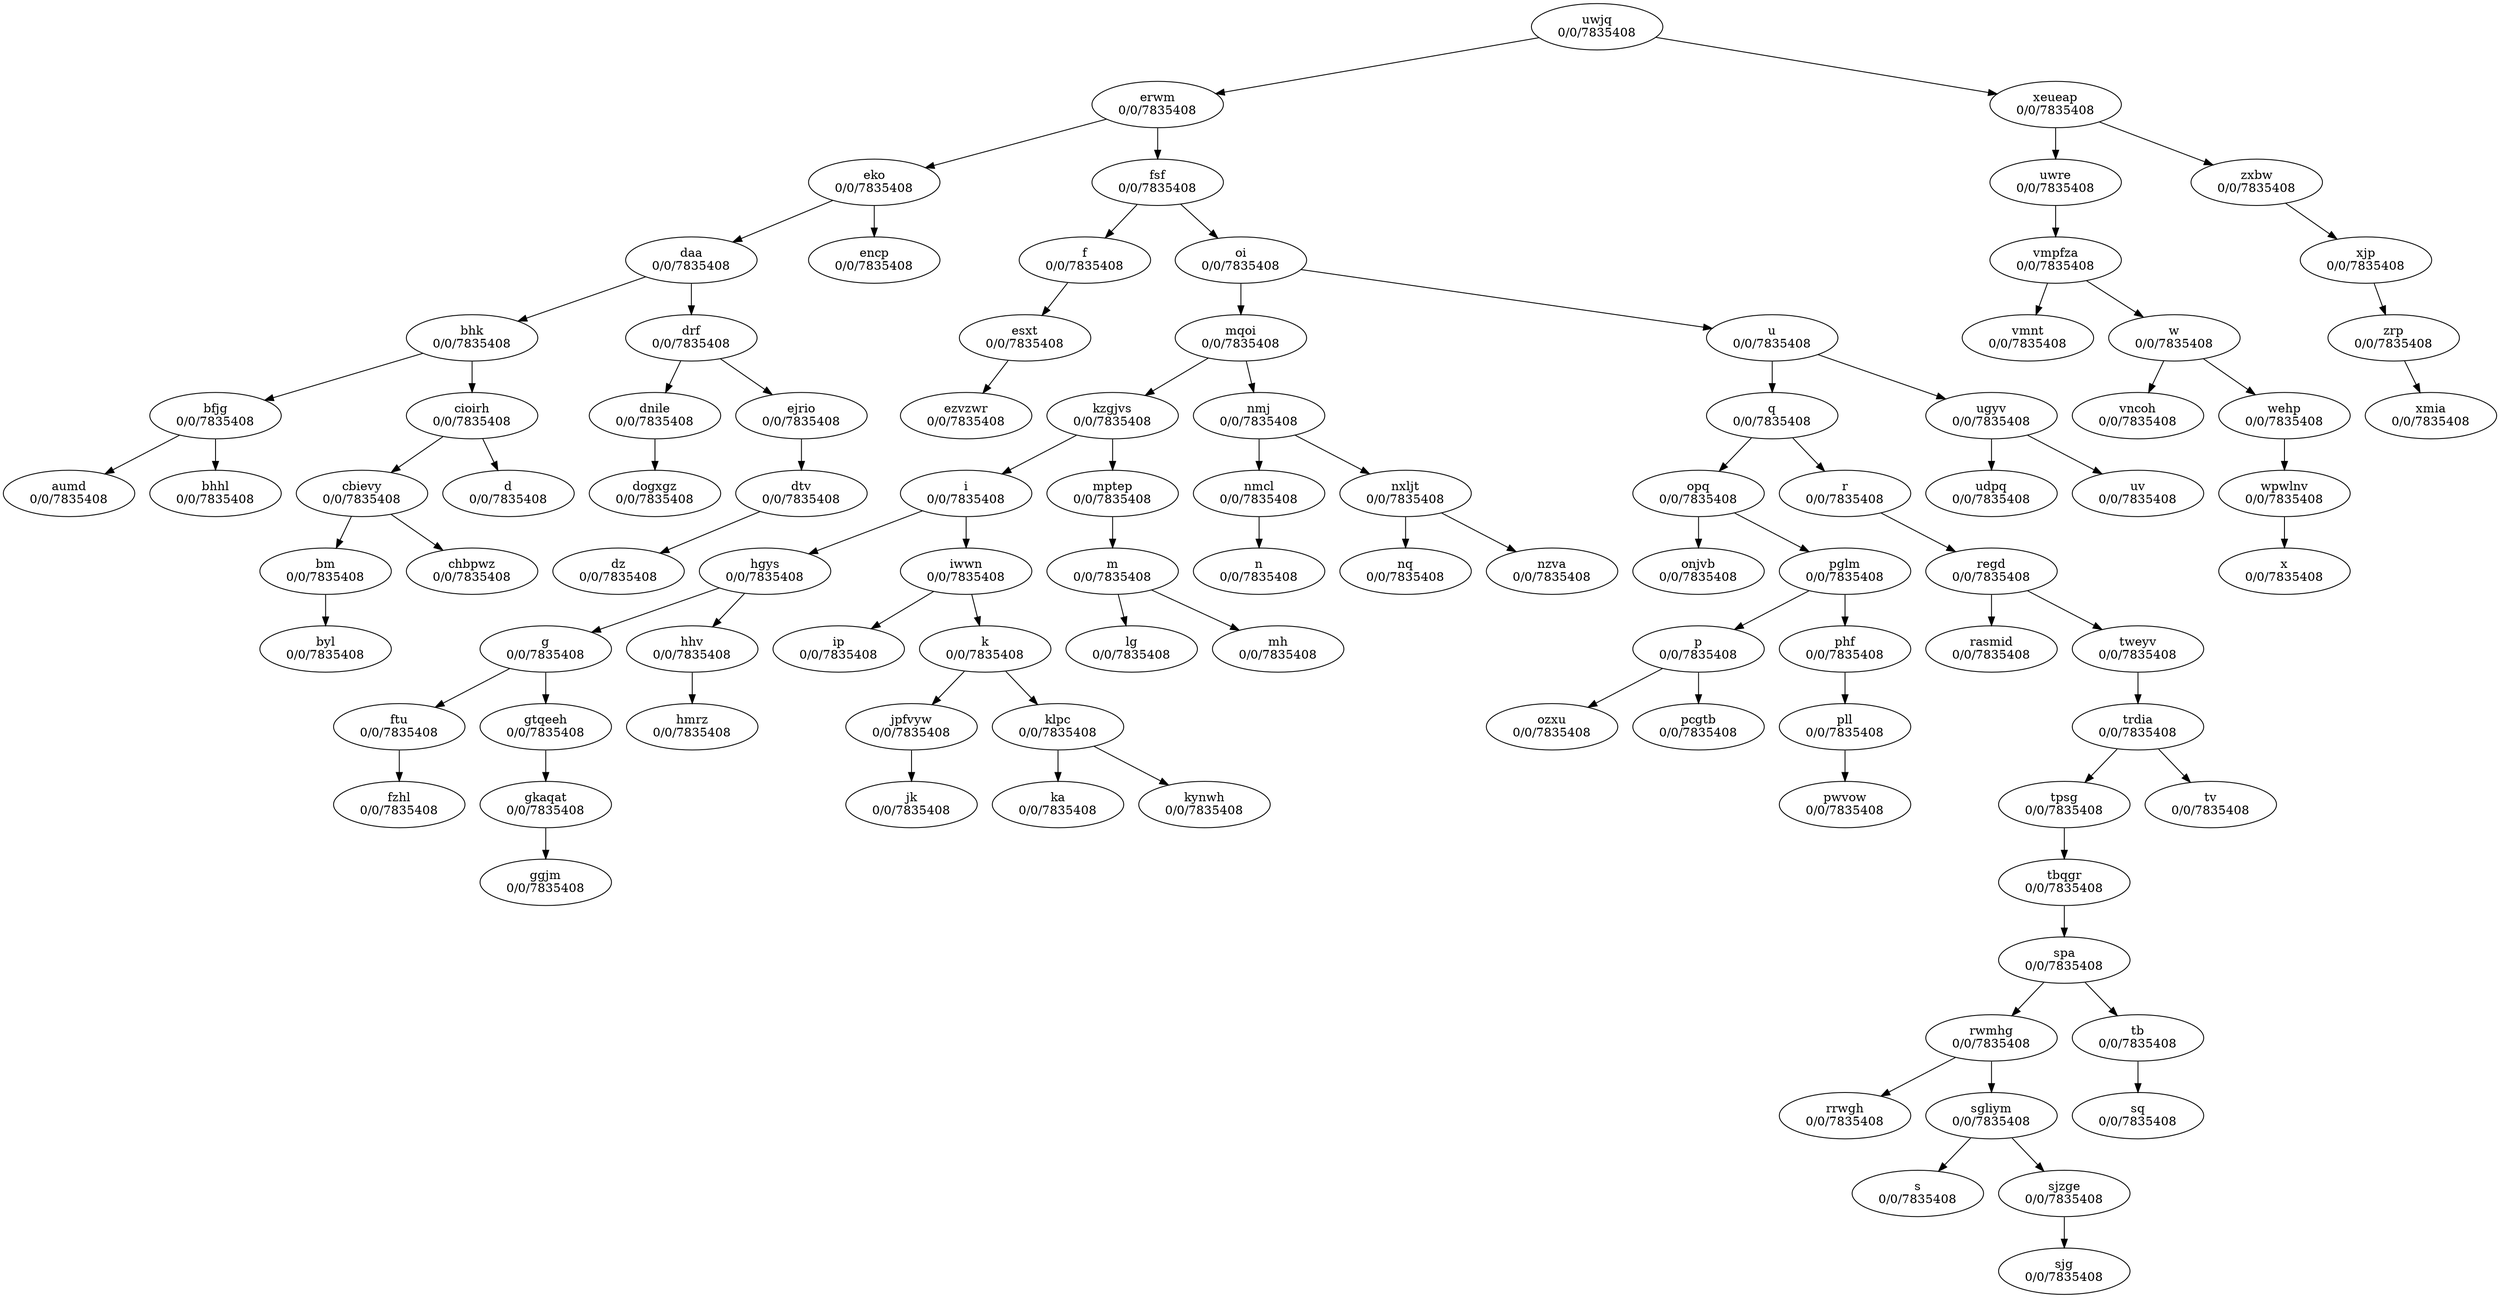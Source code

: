 digraph analyze_tree {
"uwjq
0/0/7835408" -> "erwm
0/0/7835408";
"uwjq
0/0/7835408" -> "xeueap
0/0/7835408";
"erwm
0/0/7835408" -> "eko
0/0/7835408";
"erwm
0/0/7835408" -> "fsf
0/0/7835408";
"eko
0/0/7835408" -> "daa
0/0/7835408";
"eko
0/0/7835408" -> "encp
0/0/7835408";
"daa
0/0/7835408" -> "bhk
0/0/7835408";
"daa
0/0/7835408" -> "drf
0/0/7835408";
"bhk
0/0/7835408" -> "bfjg
0/0/7835408";
"bhk
0/0/7835408" -> "cioirh
0/0/7835408";
"bfjg
0/0/7835408" -> "aumd
0/0/7835408";
"bfjg
0/0/7835408" -> "bhhl
0/0/7835408";
"cioirh
0/0/7835408" -> "cbievy
0/0/7835408";
"cioirh
0/0/7835408" -> "d
0/0/7835408";
"cbievy
0/0/7835408" -> "bm
0/0/7835408";
"cbievy
0/0/7835408" -> "chbpwz
0/0/7835408";
"bm
0/0/7835408" -> "byl
0/0/7835408";
"drf
0/0/7835408" -> "dnile
0/0/7835408";
"drf
0/0/7835408" -> "ejrio
0/0/7835408";
"dnile
0/0/7835408" -> "dogxgz
0/0/7835408";
"ejrio
0/0/7835408" -> "dtv
0/0/7835408";
"dtv
0/0/7835408" -> "dz
0/0/7835408";
"fsf
0/0/7835408" -> "f
0/0/7835408";
"fsf
0/0/7835408" -> "oi
0/0/7835408";
"f
0/0/7835408" -> "esxt
0/0/7835408";
"esxt
0/0/7835408" -> "ezvzwr
0/0/7835408";
"oi
0/0/7835408" -> "mqoi
0/0/7835408";
"oi
0/0/7835408" -> "u
0/0/7835408";
"mqoi
0/0/7835408" -> "kzgjvs
0/0/7835408";
"mqoi
0/0/7835408" -> "nmj
0/0/7835408";
"kzgjvs
0/0/7835408" -> "i
0/0/7835408";
"kzgjvs
0/0/7835408" -> "mptep
0/0/7835408";
"i
0/0/7835408" -> "hgys
0/0/7835408";
"i
0/0/7835408" -> "iwwn
0/0/7835408";
"hgys
0/0/7835408" -> "g
0/0/7835408";
"hgys
0/0/7835408" -> "hhv
0/0/7835408";
"g
0/0/7835408" -> "ftu
0/0/7835408";
"g
0/0/7835408" -> "gtqeeh
0/0/7835408";
"ftu
0/0/7835408" -> "fzhl
0/0/7835408";
"gtqeeh
0/0/7835408" -> "gkaqat
0/0/7835408";
"gkaqat
0/0/7835408" -> "ggjm
0/0/7835408";
"hhv
0/0/7835408" -> "hmrz
0/0/7835408";
"iwwn
0/0/7835408" -> "ip
0/0/7835408";
"iwwn
0/0/7835408" -> "k
0/0/7835408";
"k
0/0/7835408" -> "jpfvyw
0/0/7835408";
"k
0/0/7835408" -> "klpc
0/0/7835408";
"jpfvyw
0/0/7835408" -> "jk
0/0/7835408";
"klpc
0/0/7835408" -> "ka
0/0/7835408";
"klpc
0/0/7835408" -> "kynwh
0/0/7835408";
"mptep
0/0/7835408" -> "m
0/0/7835408";
"m
0/0/7835408" -> "lg
0/0/7835408";
"m
0/0/7835408" -> "mh
0/0/7835408";
"nmj
0/0/7835408" -> "nmcl
0/0/7835408";
"nmj
0/0/7835408" -> "nxljt
0/0/7835408";
"nmcl
0/0/7835408" -> "n
0/0/7835408";
"nxljt
0/0/7835408" -> "nq
0/0/7835408";
"nxljt
0/0/7835408" -> "nzva
0/0/7835408";
"u
0/0/7835408" -> "q
0/0/7835408";
"u
0/0/7835408" -> "ugyv
0/0/7835408";
"q
0/0/7835408" -> "opq
0/0/7835408";
"q
0/0/7835408" -> "r
0/0/7835408";
"opq
0/0/7835408" -> "onjvb
0/0/7835408";
"opq
0/0/7835408" -> "pglm
0/0/7835408";
"pglm
0/0/7835408" -> "p
0/0/7835408";
"pglm
0/0/7835408" -> "phf
0/0/7835408";
"p
0/0/7835408" -> "ozxu
0/0/7835408";
"p
0/0/7835408" -> "pcgtb
0/0/7835408";
"phf
0/0/7835408" -> "pll
0/0/7835408";
"pll
0/0/7835408" -> "pwvow
0/0/7835408";
"r
0/0/7835408" -> "regd
0/0/7835408";
"regd
0/0/7835408" -> "rasmid
0/0/7835408";
"regd
0/0/7835408" -> "tweyv
0/0/7835408";
"tweyv
0/0/7835408" -> "trdia
0/0/7835408";
"trdia
0/0/7835408" -> "tpsg
0/0/7835408";
"trdia
0/0/7835408" -> "tv
0/0/7835408";
"tpsg
0/0/7835408" -> "tbqgr
0/0/7835408";
"tbqgr
0/0/7835408" -> "spa
0/0/7835408";
"spa
0/0/7835408" -> "rwmhg
0/0/7835408";
"spa
0/0/7835408" -> "tb
0/0/7835408";
"rwmhg
0/0/7835408" -> "rrwgh
0/0/7835408";
"rwmhg
0/0/7835408" -> "sgliym
0/0/7835408";
"sgliym
0/0/7835408" -> "s
0/0/7835408";
"sgliym
0/0/7835408" -> "sjzge
0/0/7835408";
"sjzge
0/0/7835408" -> "sjg
0/0/7835408";
"tb
0/0/7835408" -> "sq
0/0/7835408";
"ugyv
0/0/7835408" -> "udpq
0/0/7835408";
"ugyv
0/0/7835408" -> "uv
0/0/7835408";
"xeueap
0/0/7835408" -> "uwre
0/0/7835408";
"xeueap
0/0/7835408" -> "zxbw
0/0/7835408";
"uwre
0/0/7835408" -> "vmpfza
0/0/7835408";
"vmpfza
0/0/7835408" -> "vmnt
0/0/7835408";
"vmpfza
0/0/7835408" -> "w
0/0/7835408";
"w
0/0/7835408" -> "vncoh
0/0/7835408";
"w
0/0/7835408" -> "wehp
0/0/7835408";
"wehp
0/0/7835408" -> "wpwlnv
0/0/7835408";
"wpwlnv
0/0/7835408" -> "x
0/0/7835408";
"zxbw
0/0/7835408" -> "xjp
0/0/7835408";
"xjp
0/0/7835408" -> "zrp
0/0/7835408";
"zrp
0/0/7835408" -> "xmia
0/0/7835408";
}
